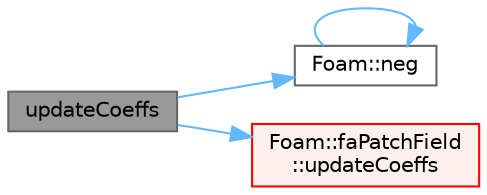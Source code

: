digraph "updateCoeffs"
{
 // LATEX_PDF_SIZE
  bgcolor="transparent";
  edge [fontname=Helvetica,fontsize=10,labelfontname=Helvetica,labelfontsize=10];
  node [fontname=Helvetica,fontsize=10,shape=box,height=0.2,width=0.4];
  rankdir="LR";
  Node1 [id="Node000001",label="updateCoeffs",height=0.2,width=0.4,color="gray40", fillcolor="grey60", style="filled", fontcolor="black",tooltip=" "];
  Node1 -> Node2 [id="edge1_Node000001_Node000002",color="steelblue1",style="solid",tooltip=" "];
  Node2 [id="Node000002",label="Foam::neg",height=0.2,width=0.4,color="grey40", fillcolor="white", style="filled",URL="$namespaceFoam.html#aad5b44612e484eb87fcea79a3d19ee04",tooltip=" "];
  Node2 -> Node2 [id="edge2_Node000002_Node000002",color="steelblue1",style="solid",tooltip=" "];
  Node1 -> Node3 [id="edge3_Node000001_Node000003",color="steelblue1",style="solid",tooltip=" "];
  Node3 [id="Node000003",label="Foam::faPatchField\l::updateCoeffs",height=0.2,width=0.4,color="red", fillcolor="#FFF0F0", style="filled",URL="$classFoam_1_1faPatchField.html#a7e24eafac629d3733181cd942d4c902f",tooltip=" "];
}
